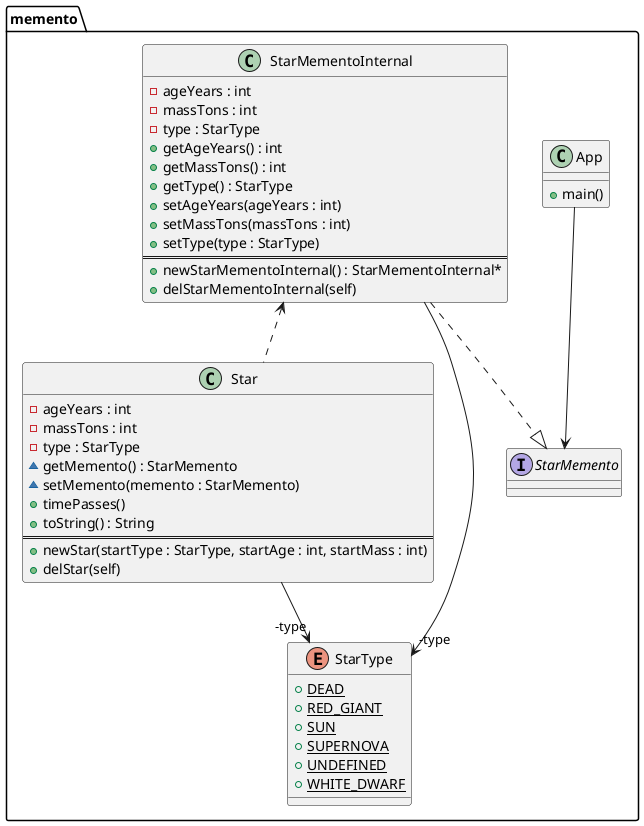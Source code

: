 @startuml memento
package memento{
    class App{
        + main()
    }
    class Star{
        - ageYears : int
        - massTons : int
        - type : StarType
        ~ getMemento() : StarMemento
        ~ setMemento(memento : StarMemento)
        + timePasses()
        + toString() : String
        ==
        + newStar(startType : StarType, startAge : int, startMass : int)
        + delStar(self)
    }
    class StarMementoInternal {
        - ageYears : int
        - massTons : int
        - type : StarType
        + getAgeYears() : int
        + getMassTons() : int
        + getType() : StarType
        + setAgeYears(ageYears : int)
        + setMassTons(massTons : int)
        + setType(type : StarType)
        ==
        + newStarMementoInternal() : StarMementoInternal*
        + delStarMementoInternal(self)
    }
    interface StarMemento {
    }
    enum StarType {
        + DEAD {static}
        + RED_GIANT {static}
        + SUN {static}
        + SUPERNOVA {static}
        + UNDEFINED {static}
        + WHITE_DWARF {static}
    }
    App --> StarMemento
    StarMementoInternal -->  "-type" StarType
    Star -->  "-type" StarType
    StarMementoInternal <.. Star
    StarMementoInternal ..|> StarMemento
}
@enduml